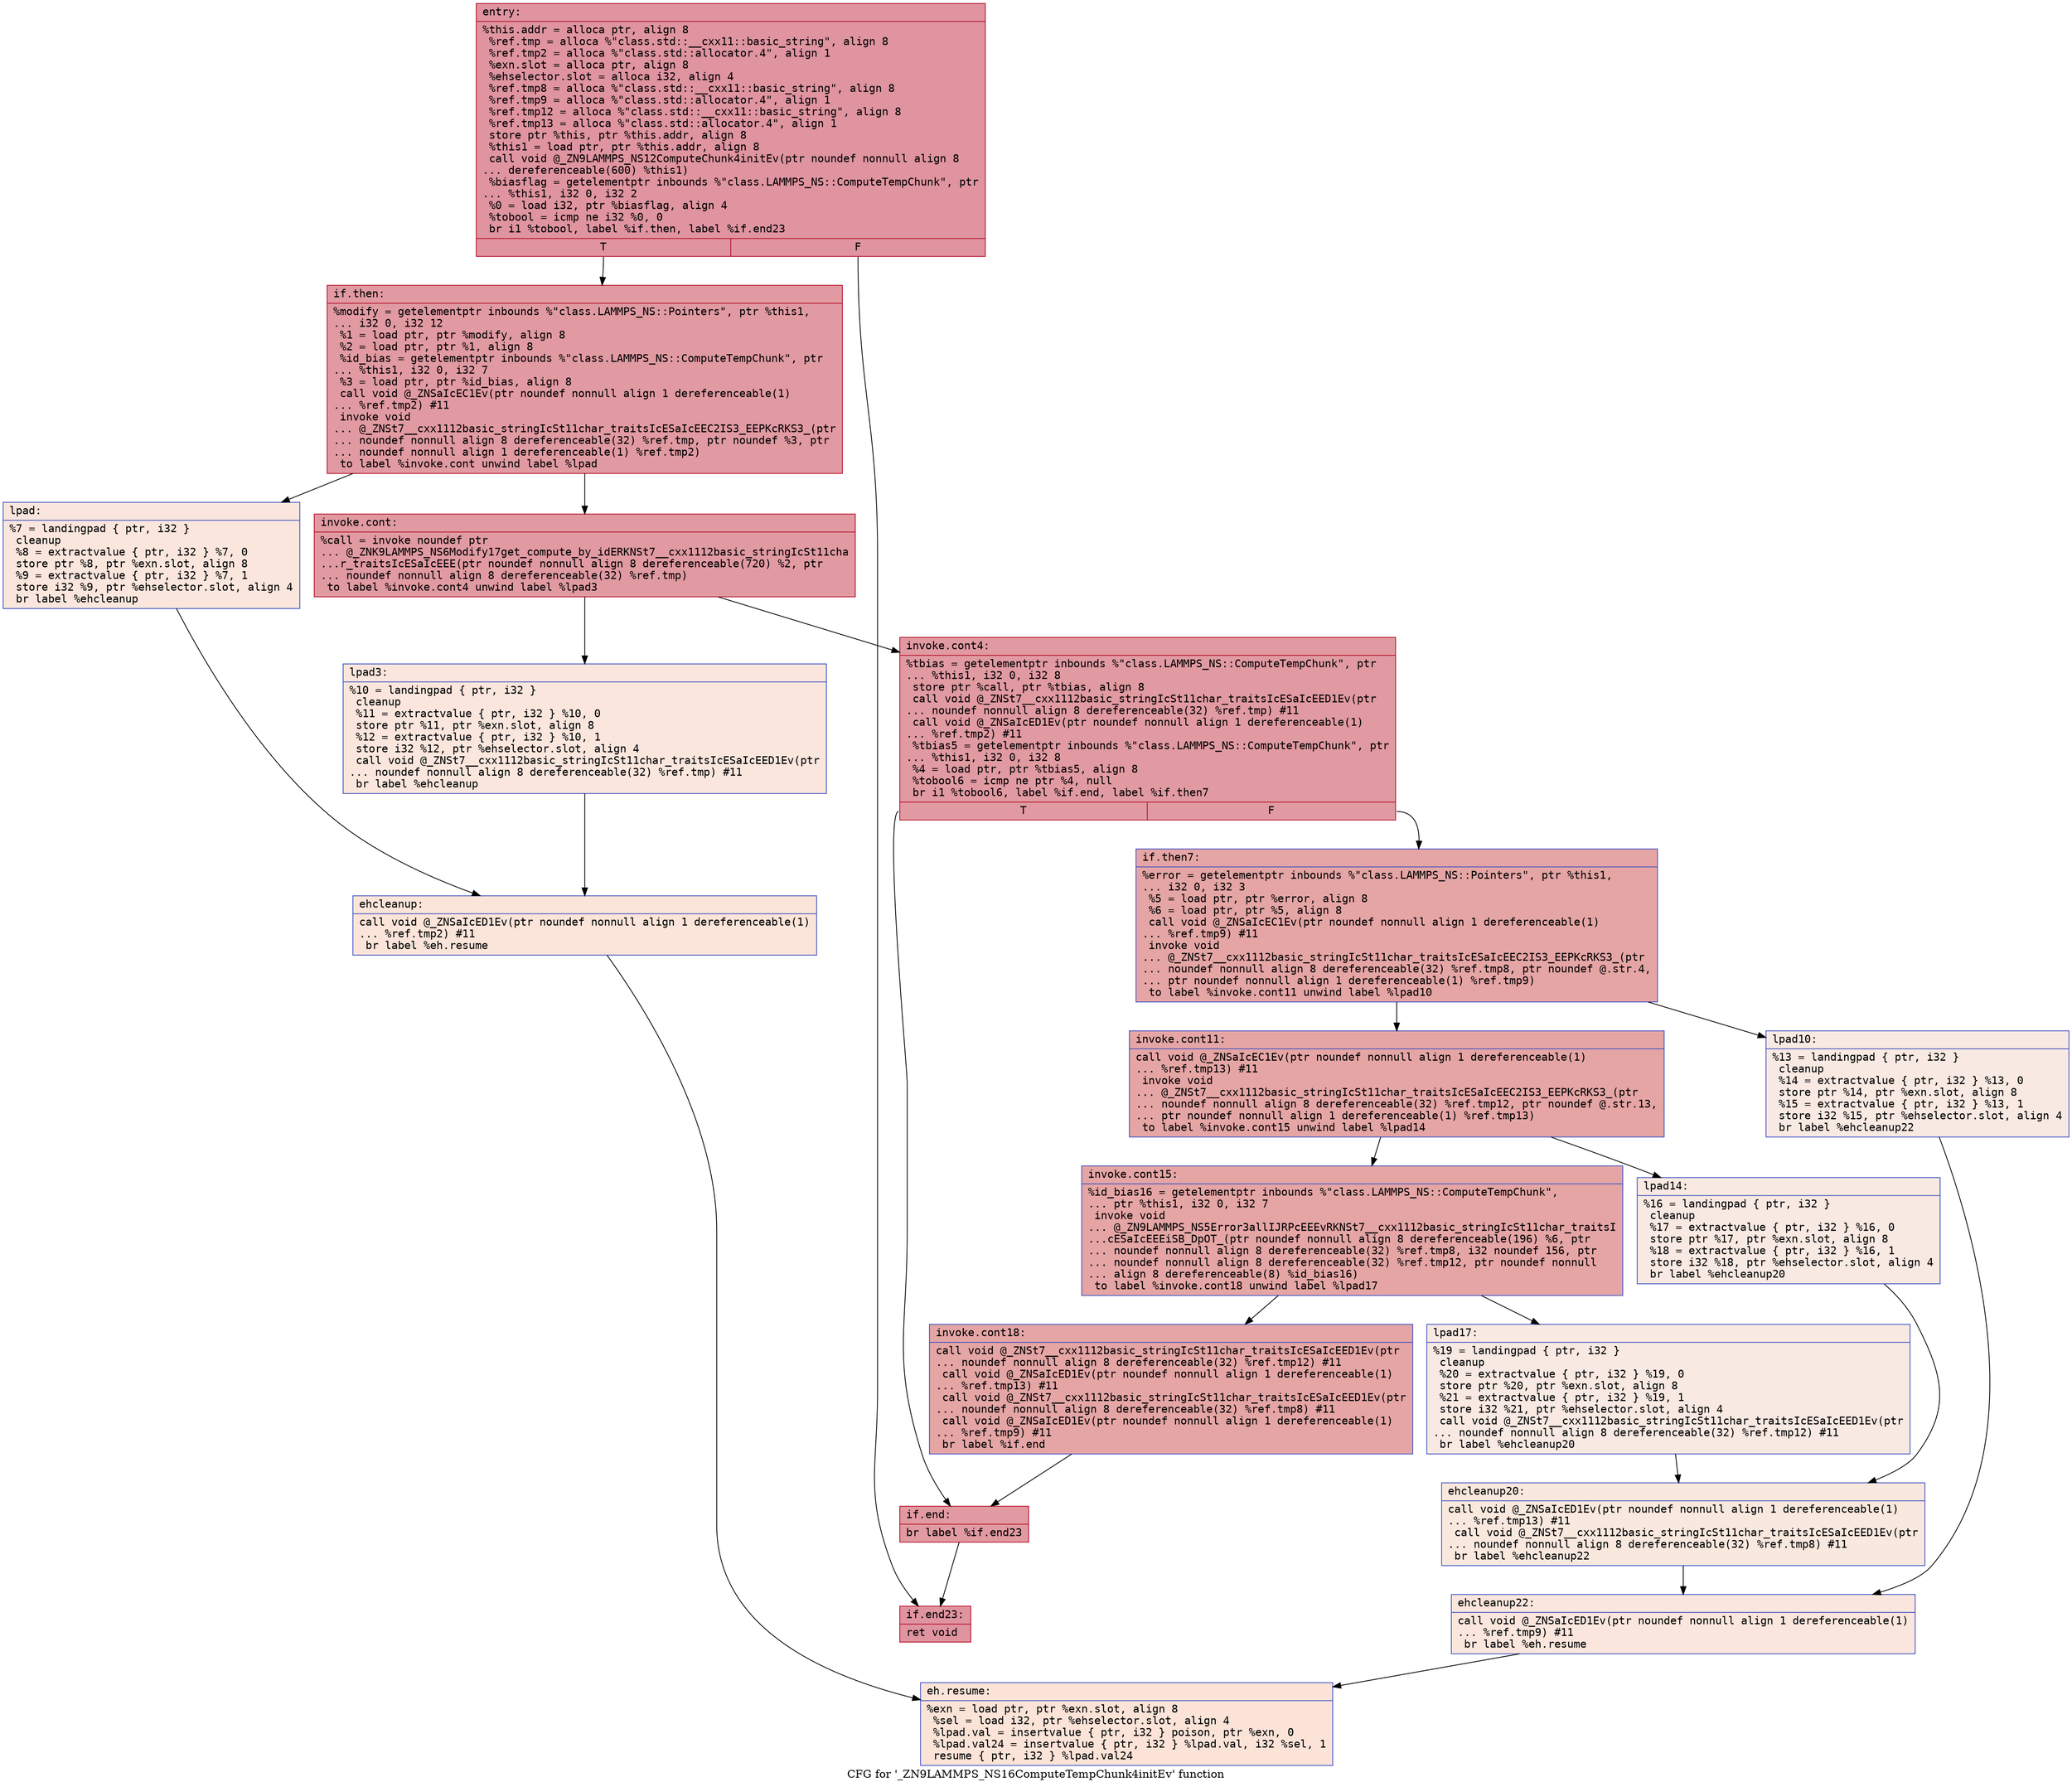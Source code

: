 digraph "CFG for '_ZN9LAMMPS_NS16ComputeTempChunk4initEv' function" {
	label="CFG for '_ZN9LAMMPS_NS16ComputeTempChunk4initEv' function";

	Node0x555af8b82350 [shape=record,color="#b70d28ff", style=filled, fillcolor="#b70d2870" fontname="Courier",label="{entry:\l|  %this.addr = alloca ptr, align 8\l  %ref.tmp = alloca %\"class.std::__cxx11::basic_string\", align 8\l  %ref.tmp2 = alloca %\"class.std::allocator.4\", align 1\l  %exn.slot = alloca ptr, align 8\l  %ehselector.slot = alloca i32, align 4\l  %ref.tmp8 = alloca %\"class.std::__cxx11::basic_string\", align 8\l  %ref.tmp9 = alloca %\"class.std::allocator.4\", align 1\l  %ref.tmp12 = alloca %\"class.std::__cxx11::basic_string\", align 8\l  %ref.tmp13 = alloca %\"class.std::allocator.4\", align 1\l  store ptr %this, ptr %this.addr, align 8\l  %this1 = load ptr, ptr %this.addr, align 8\l  call void @_ZN9LAMMPS_NS12ComputeChunk4initEv(ptr noundef nonnull align 8\l... dereferenceable(600) %this1)\l  %biasflag = getelementptr inbounds %\"class.LAMMPS_NS::ComputeTempChunk\", ptr\l... %this1, i32 0, i32 2\l  %0 = load i32, ptr %biasflag, align 4\l  %tobool = icmp ne i32 %0, 0\l  br i1 %tobool, label %if.then, label %if.end23\l|{<s0>T|<s1>F}}"];
	Node0x555af8b82350:s0 -> Node0x555af8b82ee0[tooltip="entry -> if.then\nProbability 62.50%" ];
	Node0x555af8b82350:s1 -> Node0x555af8b82f50[tooltip="entry -> if.end23\nProbability 37.50%" ];
	Node0x555af8b82ee0 [shape=record,color="#b70d28ff", style=filled, fillcolor="#bb1b2c70" fontname="Courier",label="{if.then:\l|  %modify = getelementptr inbounds %\"class.LAMMPS_NS::Pointers\", ptr %this1,\l... i32 0, i32 12\l  %1 = load ptr, ptr %modify, align 8\l  %2 = load ptr, ptr %1, align 8\l  %id_bias = getelementptr inbounds %\"class.LAMMPS_NS::ComputeTempChunk\", ptr\l... %this1, i32 0, i32 7\l  %3 = load ptr, ptr %id_bias, align 8\l  call void @_ZNSaIcEC1Ev(ptr noundef nonnull align 1 dereferenceable(1)\l... %ref.tmp2) #11\l  invoke void\l... @_ZNSt7__cxx1112basic_stringIcSt11char_traitsIcESaIcEEC2IS3_EEPKcRKS3_(ptr\l... noundef nonnull align 8 dereferenceable(32) %ref.tmp, ptr noundef %3, ptr\l... noundef nonnull align 1 dereferenceable(1) %ref.tmp2)\l          to label %invoke.cont unwind label %lpad\l}"];
	Node0x555af8b82ee0 -> Node0x555af8b83540[tooltip="if.then -> invoke.cont\nProbability 100.00%" ];
	Node0x555af8b82ee0 -> Node0x555af8b835c0[tooltip="if.then -> lpad\nProbability 0.00%" ];
	Node0x555af8b83540 [shape=record,color="#b70d28ff", style=filled, fillcolor="#bb1b2c70" fontname="Courier",label="{invoke.cont:\l|  %call = invoke noundef ptr\l... @_ZNK9LAMMPS_NS6Modify17get_compute_by_idERKNSt7__cxx1112basic_stringIcSt11cha\l...r_traitsIcESaIcEEE(ptr noundef nonnull align 8 dereferenceable(720) %2, ptr\l... noundef nonnull align 8 dereferenceable(32) %ref.tmp)\l          to label %invoke.cont4 unwind label %lpad3\l}"];
	Node0x555af8b83540 -> Node0x555af8b834f0[tooltip="invoke.cont -> invoke.cont4\nProbability 100.00%" ];
	Node0x555af8b83540 -> Node0x555af8b9a4c0[tooltip="invoke.cont -> lpad3\nProbability 0.00%" ];
	Node0x555af8b834f0 [shape=record,color="#b70d28ff", style=filled, fillcolor="#bb1b2c70" fontname="Courier",label="{invoke.cont4:\l|  %tbias = getelementptr inbounds %\"class.LAMMPS_NS::ComputeTempChunk\", ptr\l... %this1, i32 0, i32 8\l  store ptr %call, ptr %tbias, align 8\l  call void @_ZNSt7__cxx1112basic_stringIcSt11char_traitsIcESaIcEED1Ev(ptr\l... noundef nonnull align 8 dereferenceable(32) %ref.tmp) #11\l  call void @_ZNSaIcED1Ev(ptr noundef nonnull align 1 dereferenceable(1)\l... %ref.tmp2) #11\l  %tbias5 = getelementptr inbounds %\"class.LAMMPS_NS::ComputeTempChunk\", ptr\l... %this1, i32 0, i32 8\l  %4 = load ptr, ptr %tbias5, align 8\l  %tobool6 = icmp ne ptr %4, null\l  br i1 %tobool6, label %if.end, label %if.then7\l|{<s0>T|<s1>F}}"];
	Node0x555af8b834f0:s0 -> Node0x555af8b82d60[tooltip="invoke.cont4 -> if.end\nProbability 62.50%" ];
	Node0x555af8b834f0:s1 -> Node0x555af8b9ae70[tooltip="invoke.cont4 -> if.then7\nProbability 37.50%" ];
	Node0x555af8b9ae70 [shape=record,color="#3d50c3ff", style=filled, fillcolor="#c5333470" fontname="Courier",label="{if.then7:\l|  %error = getelementptr inbounds %\"class.LAMMPS_NS::Pointers\", ptr %this1,\l... i32 0, i32 3\l  %5 = load ptr, ptr %error, align 8\l  %6 = load ptr, ptr %5, align 8\l  call void @_ZNSaIcEC1Ev(ptr noundef nonnull align 1 dereferenceable(1)\l... %ref.tmp9) #11\l  invoke void\l... @_ZNSt7__cxx1112basic_stringIcSt11char_traitsIcESaIcEEC2IS3_EEPKcRKS3_(ptr\l... noundef nonnull align 8 dereferenceable(32) %ref.tmp8, ptr noundef @.str.4,\l... ptr noundef nonnull align 1 dereferenceable(1) %ref.tmp9)\l          to label %invoke.cont11 unwind label %lpad10\l}"];
	Node0x555af8b9ae70 -> Node0x555af8b9b300[tooltip="if.then7 -> invoke.cont11\nProbability 100.00%" ];
	Node0x555af8b9ae70 -> Node0x555af8b9b380[tooltip="if.then7 -> lpad10\nProbability 0.00%" ];
	Node0x555af8b9b300 [shape=record,color="#3d50c3ff", style=filled, fillcolor="#c5333470" fontname="Courier",label="{invoke.cont11:\l|  call void @_ZNSaIcEC1Ev(ptr noundef nonnull align 1 dereferenceable(1)\l... %ref.tmp13) #11\l  invoke void\l... @_ZNSt7__cxx1112basic_stringIcSt11char_traitsIcESaIcEEC2IS3_EEPKcRKS3_(ptr\l... noundef nonnull align 8 dereferenceable(32) %ref.tmp12, ptr noundef @.str.13,\l... ptr noundef nonnull align 1 dereferenceable(1) %ref.tmp13)\l          to label %invoke.cont15 unwind label %lpad14\l}"];
	Node0x555af8b9b300 -> Node0x555af8b9b700[tooltip="invoke.cont11 -> invoke.cont15\nProbability 100.00%" ];
	Node0x555af8b9b300 -> Node0x555af8b9b750[tooltip="invoke.cont11 -> lpad14\nProbability 0.00%" ];
	Node0x555af8b9b700 [shape=record,color="#3d50c3ff", style=filled, fillcolor="#c5333470" fontname="Courier",label="{invoke.cont15:\l|  %id_bias16 = getelementptr inbounds %\"class.LAMMPS_NS::ComputeTempChunk\",\l... ptr %this1, i32 0, i32 7\l  invoke void\l... @_ZN9LAMMPS_NS5Error3allIJRPcEEEvRKNSt7__cxx1112basic_stringIcSt11char_traitsI\l...cESaIcEEEiSB_DpOT_(ptr noundef nonnull align 8 dereferenceable(196) %6, ptr\l... noundef nonnull align 8 dereferenceable(32) %ref.tmp8, i32 noundef 156, ptr\l... noundef nonnull align 8 dereferenceable(32) %ref.tmp12, ptr noundef nonnull\l... align 8 dereferenceable(8) %id_bias16)\l          to label %invoke.cont18 unwind label %lpad17\l}"];
	Node0x555af8b9b700 -> Node0x555af8b9b6b0[tooltip="invoke.cont15 -> invoke.cont18\nProbability 100.00%" ];
	Node0x555af8b9b700 -> Node0x555af8b9bb00[tooltip="invoke.cont15 -> lpad17\nProbability 0.00%" ];
	Node0x555af8b9b6b0 [shape=record,color="#3d50c3ff", style=filled, fillcolor="#c5333470" fontname="Courier",label="{invoke.cont18:\l|  call void @_ZNSt7__cxx1112basic_stringIcSt11char_traitsIcESaIcEED1Ev(ptr\l... noundef nonnull align 8 dereferenceable(32) %ref.tmp12) #11\l  call void @_ZNSaIcED1Ev(ptr noundef nonnull align 1 dereferenceable(1)\l... %ref.tmp13) #11\l  call void @_ZNSt7__cxx1112basic_stringIcSt11char_traitsIcESaIcEED1Ev(ptr\l... noundef nonnull align 8 dereferenceable(32) %ref.tmp8) #11\l  call void @_ZNSaIcED1Ev(ptr noundef nonnull align 1 dereferenceable(1)\l... %ref.tmp9) #11\l  br label %if.end\l}"];
	Node0x555af8b9b6b0 -> Node0x555af8b82d60[tooltip="invoke.cont18 -> if.end\nProbability 100.00%" ];
	Node0x555af8b835c0 [shape=record,color="#3d50c3ff", style=filled, fillcolor="#f3c7b170" fontname="Courier",label="{lpad:\l|  %7 = landingpad \{ ptr, i32 \}\l          cleanup\l  %8 = extractvalue \{ ptr, i32 \} %7, 0\l  store ptr %8, ptr %exn.slot, align 8\l  %9 = extractvalue \{ ptr, i32 \} %7, 1\l  store i32 %9, ptr %ehselector.slot, align 4\l  br label %ehcleanup\l}"];
	Node0x555af8b835c0 -> Node0x555af8ba1d80[tooltip="lpad -> ehcleanup\nProbability 100.00%" ];
	Node0x555af8b9a4c0 [shape=record,color="#3d50c3ff", style=filled, fillcolor="#f3c7b170" fontname="Courier",label="{lpad3:\l|  %10 = landingpad \{ ptr, i32 \}\l          cleanup\l  %11 = extractvalue \{ ptr, i32 \} %10, 0\l  store ptr %11, ptr %exn.slot, align 8\l  %12 = extractvalue \{ ptr, i32 \} %10, 1\l  store i32 %12, ptr %ehselector.slot, align 4\l  call void @_ZNSt7__cxx1112basic_stringIcSt11char_traitsIcESaIcEED1Ev(ptr\l... noundef nonnull align 8 dereferenceable(32) %ref.tmp) #11\l  br label %ehcleanup\l}"];
	Node0x555af8b9a4c0 -> Node0x555af8ba1d80[tooltip="lpad3 -> ehcleanup\nProbability 100.00%" ];
	Node0x555af8ba1d80 [shape=record,color="#3d50c3ff", style=filled, fillcolor="#f5c1a970" fontname="Courier",label="{ehcleanup:\l|  call void @_ZNSaIcED1Ev(ptr noundef nonnull align 1 dereferenceable(1)\l... %ref.tmp2) #11\l  br label %eh.resume\l}"];
	Node0x555af8ba1d80 -> Node0x555af8ba22f0[tooltip="ehcleanup -> eh.resume\nProbability 100.00%" ];
	Node0x555af8b9b380 [shape=record,color="#3d50c3ff", style=filled, fillcolor="#efcebd70" fontname="Courier",label="{lpad10:\l|  %13 = landingpad \{ ptr, i32 \}\l          cleanup\l  %14 = extractvalue \{ ptr, i32 \} %13, 0\l  store ptr %14, ptr %exn.slot, align 8\l  %15 = extractvalue \{ ptr, i32 \} %13, 1\l  store i32 %15, ptr %ehselector.slot, align 4\l  br label %ehcleanup22\l}"];
	Node0x555af8b9b380 -> Node0x555af8ba2640[tooltip="lpad10 -> ehcleanup22\nProbability 100.00%" ];
	Node0x555af8b9b750 [shape=record,color="#3d50c3ff", style=filled, fillcolor="#efcebd70" fontname="Courier",label="{lpad14:\l|  %16 = landingpad \{ ptr, i32 \}\l          cleanup\l  %17 = extractvalue \{ ptr, i32 \} %16, 0\l  store ptr %17, ptr %exn.slot, align 8\l  %18 = extractvalue \{ ptr, i32 \} %16, 1\l  store i32 %18, ptr %ehselector.slot, align 4\l  br label %ehcleanup20\l}"];
	Node0x555af8b9b750 -> Node0x555af8ba2a10[tooltip="lpad14 -> ehcleanup20\nProbability 100.00%" ];
	Node0x555af8b9bb00 [shape=record,color="#3d50c3ff", style=filled, fillcolor="#efcebd70" fontname="Courier",label="{lpad17:\l|  %19 = landingpad \{ ptr, i32 \}\l          cleanup\l  %20 = extractvalue \{ ptr, i32 \} %19, 0\l  store ptr %20, ptr %exn.slot, align 8\l  %21 = extractvalue \{ ptr, i32 \} %19, 1\l  store i32 %21, ptr %ehselector.slot, align 4\l  call void @_ZNSt7__cxx1112basic_stringIcSt11char_traitsIcESaIcEED1Ev(ptr\l... noundef nonnull align 8 dereferenceable(32) %ref.tmp12) #11\l  br label %ehcleanup20\l}"];
	Node0x555af8b9bb00 -> Node0x555af8ba2a10[tooltip="lpad17 -> ehcleanup20\nProbability 100.00%" ];
	Node0x555af8ba2a10 [shape=record,color="#3d50c3ff", style=filled, fillcolor="#f2cab570" fontname="Courier",label="{ehcleanup20:\l|  call void @_ZNSaIcED1Ev(ptr noundef nonnull align 1 dereferenceable(1)\l... %ref.tmp13) #11\l  call void @_ZNSt7__cxx1112basic_stringIcSt11char_traitsIcESaIcEED1Ev(ptr\l... noundef nonnull align 8 dereferenceable(32) %ref.tmp8) #11\l  br label %ehcleanup22\l}"];
	Node0x555af8ba2a10 -> Node0x555af8ba2640[tooltip="ehcleanup20 -> ehcleanup22\nProbability 100.00%" ];
	Node0x555af8ba2640 [shape=record,color="#3d50c3ff", style=filled, fillcolor="#f3c7b170" fontname="Courier",label="{ehcleanup22:\l|  call void @_ZNSaIcED1Ev(ptr noundef nonnull align 1 dereferenceable(1)\l... %ref.tmp9) #11\l  br label %eh.resume\l}"];
	Node0x555af8ba2640 -> Node0x555af8ba22f0[tooltip="ehcleanup22 -> eh.resume\nProbability 100.00%" ];
	Node0x555af8b82d60 [shape=record,color="#b70d28ff", style=filled, fillcolor="#bb1b2c70" fontname="Courier",label="{if.end:\l|  br label %if.end23\l}"];
	Node0x555af8b82d60 -> Node0x555af8b82f50[tooltip="if.end -> if.end23\nProbability 100.00%" ];
	Node0x555af8b82f50 [shape=record,color="#b70d28ff", style=filled, fillcolor="#b70d2870" fontname="Courier",label="{if.end23:\l|  ret void\l}"];
	Node0x555af8ba22f0 [shape=record,color="#3d50c3ff", style=filled, fillcolor="#f6bfa670" fontname="Courier",label="{eh.resume:\l|  %exn = load ptr, ptr %exn.slot, align 8\l  %sel = load i32, ptr %ehselector.slot, align 4\l  %lpad.val = insertvalue \{ ptr, i32 \} poison, ptr %exn, 0\l  %lpad.val24 = insertvalue \{ ptr, i32 \} %lpad.val, i32 %sel, 1\l  resume \{ ptr, i32 \} %lpad.val24\l}"];
}
